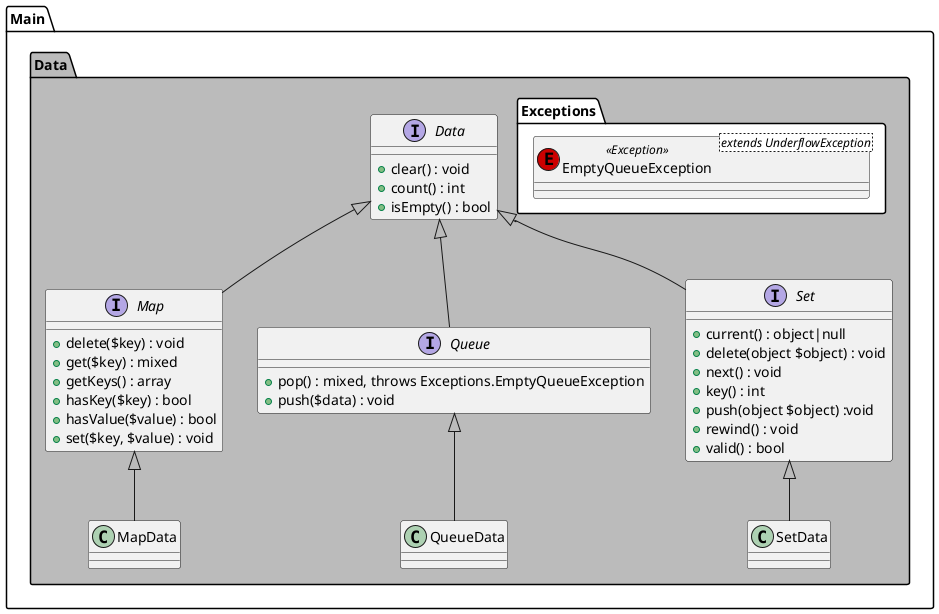 @startuml

namespace Main.Data #BBB {
    interface Data {
        +clear() : void
        +count() : int
        +isEmpty() : bool
    }

    interface Map {
        +delete($key) : void
        +get($key) : mixed
        +getKeys() : array
        +hasKey($key) : bool
        +hasValue($value) : bool
        +set($key, $value) : void
    }

    interface Queue {
        +pop() : mixed, throws Exceptions.EmptyQueueException
        +push($data) : void
    }

    interface Set {
        +current() : object|null
        +delete(object $object) : void
        +next() : void
        +key() : int
        +push(object $object) :void
        +rewind() : void
        +valid() : bool
    }

    class MapData {

    }

    class QueueData {

    }

    class SetData {

    }
    /' ------------------------------------------- '/
    /' --------------- Exceptions ---------------- '/
    /' ------------------------------------------- '/
    namespace Exceptions #FFF {
        class EmptyQueueException <extends UnderflowException> << (E, #CC0000) Exception >> {

        }
    }
    /' ------------------------------------------- '/
    /' ---------------- Relations ---------------- '/
    /' ------------------------------------------- '/
    Main.Data.Data  <|--    Main.Data.Map
    Main.Data.Data  <|--    Main.Data.Queue
    Main.Data.Data  <|--    Main.Data.Set
    Main.Data.Map   <|--    Main.Data.MapData
    Main.Data.Queue <|--    Main.Data.QueueData
    Main.Data.Set   <|--    Main.Data.SetData
}

@enduml
